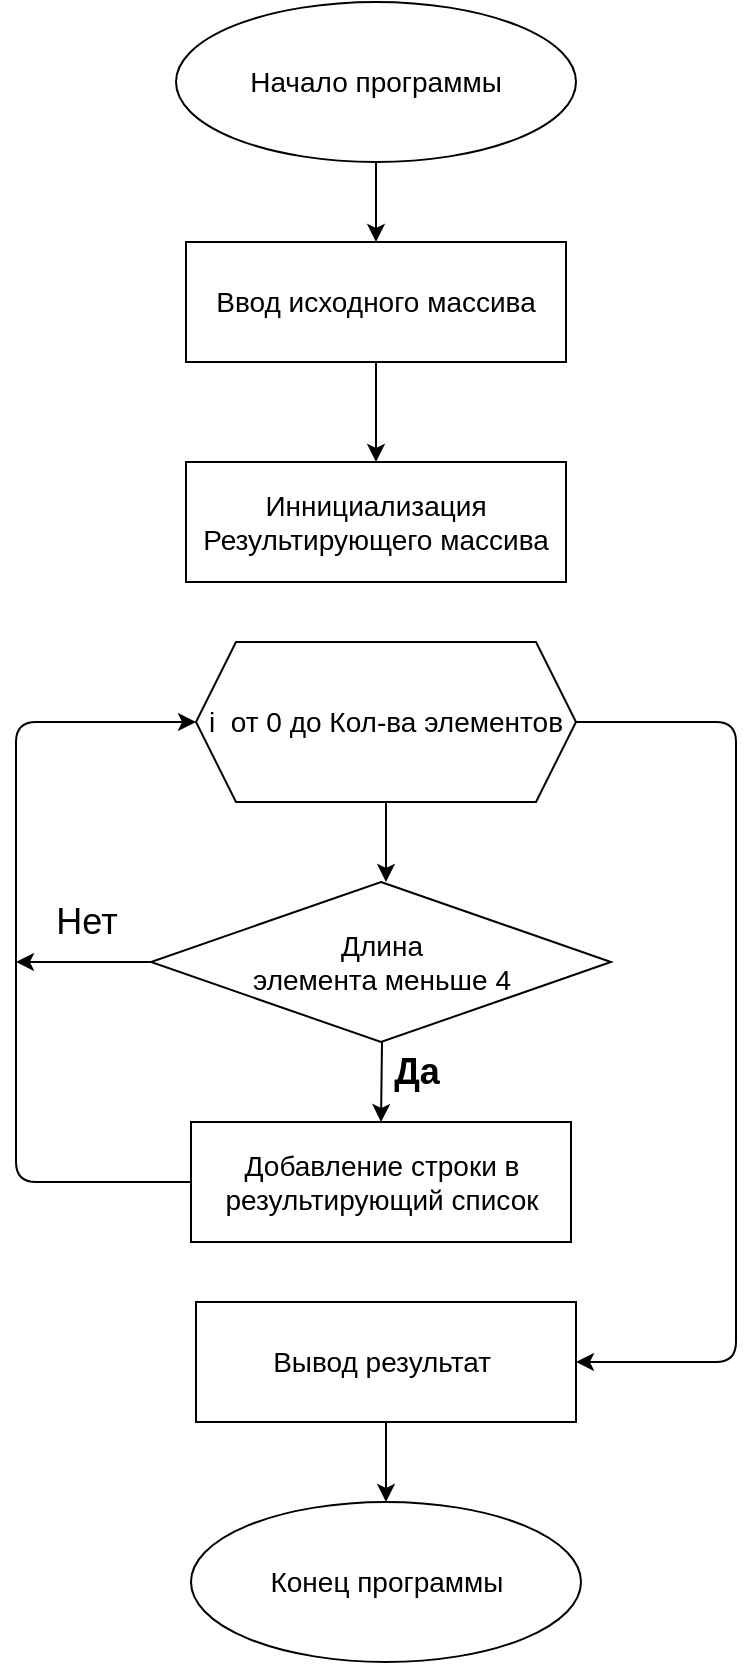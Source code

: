 <mxfile>
    <diagram id="hzIsgrBx6iGnfOGhCNSZ" name="Page-1">
        <mxGraphModel dx="896" dy="449" grid="1" gridSize="10" guides="1" tooltips="1" connect="1" arrows="1" fold="1" page="1" pageScale="1" pageWidth="850" pageHeight="1100" math="0" shadow="0">
            <root>
                <mxCell id="0"/>
                <mxCell id="1" parent="0"/>
                <mxCell id="4" style="edgeStyle=none;html=1;exitX=0.5;exitY=1;exitDx=0;exitDy=0;entryX=0.5;entryY=0;entryDx=0;entryDy=0;fontSize=14;" edge="1" parent="1" source="2" target="3">
                    <mxGeometry relative="1" as="geometry"/>
                </mxCell>
                <mxCell id="2" value="&lt;font style=&quot;font-size: 14px;&quot;&gt;Начало программы&lt;/font&gt;" style="ellipse;whiteSpace=wrap;html=1;" vertex="1" parent="1">
                    <mxGeometry x="130" y="20" width="200" height="80" as="geometry"/>
                </mxCell>
                <mxCell id="13" style="edgeStyle=none;html=1;exitX=0.5;exitY=1;exitDx=0;exitDy=0;entryX=0.5;entryY=0;entryDx=0;entryDy=0;fontSize=14;" edge="1" parent="1" source="3" target="5">
                    <mxGeometry relative="1" as="geometry"/>
                </mxCell>
                <mxCell id="3" value="Ввод исходного массива" style="whiteSpace=wrap;html=1;fontSize=14;" vertex="1" parent="1">
                    <mxGeometry x="135" y="140" width="190" height="60" as="geometry"/>
                </mxCell>
                <mxCell id="5" value="Иннициализация Результирующего массива" style="whiteSpace=wrap;html=1;fontSize=14;" vertex="1" parent="1">
                    <mxGeometry x="135" y="250" width="190" height="60" as="geometry"/>
                </mxCell>
                <mxCell id="15" style="edgeStyle=none;html=1;entryX=0.5;entryY=0;entryDx=0;entryDy=0;fontSize=14;" edge="1" parent="1" target="9">
                    <mxGeometry relative="1" as="geometry">
                        <mxPoint x="233" y="540" as="sourcePoint"/>
                    </mxGeometry>
                </mxCell>
                <mxCell id="17" style="edgeStyle=none;html=1;exitX=0.5;exitY=1;exitDx=0;exitDy=0;entryX=0.5;entryY=0;entryDx=0;entryDy=0;fontSize=14;" edge="1" parent="1" source="8" target="12">
                    <mxGeometry relative="1" as="geometry"/>
                </mxCell>
                <mxCell id="8" value="Вывод результат&amp;nbsp;" style="whiteSpace=wrap;html=1;fontSize=14;" vertex="1" parent="1">
                    <mxGeometry x="140" y="670" width="190" height="60" as="geometry"/>
                </mxCell>
                <mxCell id="22" style="edgeStyle=none;html=1;exitX=0;exitY=0.5;exitDx=0;exitDy=0;entryX=0;entryY=0.5;entryDx=0;entryDy=0;fontSize=14;" edge="1" parent="1" source="9" target="19">
                    <mxGeometry relative="1" as="geometry">
                        <Array as="points">
                            <mxPoint x="50" y="610"/>
                            <mxPoint x="50" y="380"/>
                        </Array>
                    </mxGeometry>
                </mxCell>
                <mxCell id="9" value="Добавление строки в результирующий список" style="whiteSpace=wrap;html=1;fontSize=14;" vertex="1" parent="1">
                    <mxGeometry x="137.5" y="580" width="190" height="60" as="geometry"/>
                </mxCell>
                <mxCell id="12" value="Конец программы&lt;br&gt;" style="ellipse;whiteSpace=wrap;html=1;fontSize=14;" vertex="1" parent="1">
                    <mxGeometry x="137.5" y="770" width="195" height="80" as="geometry"/>
                </mxCell>
                <mxCell id="20" style="edgeStyle=none;html=1;exitX=0.5;exitY=1;exitDx=0;exitDy=0;entryX=0.5;entryY=0;entryDx=0;entryDy=0;fontSize=14;" edge="1" parent="1" source="19">
                    <mxGeometry relative="1" as="geometry">
                        <mxPoint x="235" y="460" as="targetPoint"/>
                    </mxGeometry>
                </mxCell>
                <mxCell id="23" style="edgeStyle=none;html=1;exitX=1;exitY=0.5;exitDx=0;exitDy=0;entryX=1;entryY=0.5;entryDx=0;entryDy=0;fontSize=14;" edge="1" parent="1" source="19" target="8">
                    <mxGeometry relative="1" as="geometry">
                        <Array as="points">
                            <mxPoint x="410" y="380"/>
                            <mxPoint x="410" y="700"/>
                        </Array>
                    </mxGeometry>
                </mxCell>
                <mxCell id="19" value="i&amp;nbsp; от 0 до Кол-ва элементов" style="shape=hexagon;perimeter=hexagonPerimeter2;whiteSpace=wrap;html=1;fixedSize=1;fontSize=14;" vertex="1" parent="1">
                    <mxGeometry x="140" y="340" width="190" height="80" as="geometry"/>
                </mxCell>
                <mxCell id="26" style="edgeStyle=none;html=1;exitX=0;exitY=0.5;exitDx=0;exitDy=0;fontSize=14;" edge="1" parent="1" source="24">
                    <mxGeometry relative="1" as="geometry">
                        <mxPoint x="50" y="500" as="targetPoint"/>
                    </mxGeometry>
                </mxCell>
                <mxCell id="24" value="Длина &lt;br&gt;элемента меньше 4" style="rhombus;whiteSpace=wrap;html=1;fontSize=14;" vertex="1" parent="1">
                    <mxGeometry x="117.5" y="460" width="230" height="80" as="geometry"/>
                </mxCell>
                <mxCell id="27" value="&lt;b style=&quot;&quot;&gt;&lt;font style=&quot;font-size: 18px;&quot;&gt;Да&lt;/font&gt;&lt;/b&gt;" style="text;html=1;align=center;verticalAlign=middle;resizable=0;points=[];autosize=1;strokeColor=none;fillColor=none;fontSize=14;" vertex="1" parent="1">
                    <mxGeometry x="225" y="535" width="50" height="40" as="geometry"/>
                </mxCell>
                <mxCell id="28" value="Нет" style="text;html=1;align=center;verticalAlign=middle;resizable=0;points=[];autosize=1;strokeColor=none;fillColor=none;fontSize=18;" vertex="1" parent="1">
                    <mxGeometry x="60" y="460" width="50" height="40" as="geometry"/>
                </mxCell>
            </root>
        </mxGraphModel>
    </diagram>
</mxfile>